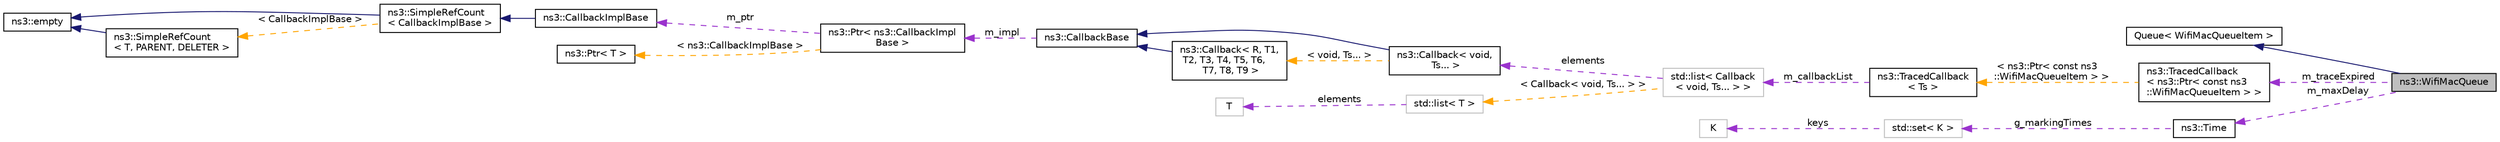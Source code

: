 digraph "ns3::WifiMacQueue"
{
 // LATEX_PDF_SIZE
  edge [fontname="Helvetica",fontsize="10",labelfontname="Helvetica",labelfontsize="10"];
  node [fontname="Helvetica",fontsize="10",shape=record];
  rankdir="LR";
  Node1 [label="ns3::WifiMacQueue",height=0.2,width=0.4,color="black", fillcolor="grey75", style="filled", fontcolor="black",tooltip="This queue implements the timeout procedure described in (Section 9.19.2.6 \"Retransmit procedures\" pa..."];
  Node2 -> Node1 [dir="back",color="midnightblue",fontsize="10",style="solid",fontname="Helvetica"];
  Node2 [label="Queue\< WifiMacQueueItem \>",height=0.2,width=0.4,color="black", fillcolor="white", style="filled",URL="$classns3_1_1_queue_3_01_wifi_mac_queue_item_01_4.html",tooltip="Introspection did not find any typical Config paths."];
  Node3 -> Node1 [dir="back",color="darkorchid3",fontsize="10",style="dashed",label=" m_traceExpired" ,fontname="Helvetica"];
  Node3 [label="ns3::TracedCallback\l\< ns3::Ptr\< const ns3\l::WifiMacQueueItem \> \>",height=0.2,width=0.4,color="black", fillcolor="white", style="filled",URL="$classns3_1_1_traced_callback.html",tooltip=" "];
  Node4 -> Node3 [dir="back",color="orange",fontsize="10",style="dashed",label=" \< ns3::Ptr\< const ns3\l::WifiMacQueueItem \> \>" ,fontname="Helvetica"];
  Node4 [label="ns3::TracedCallback\l\< Ts \>",height=0.2,width=0.4,color="black", fillcolor="white", style="filled",URL="$classns3_1_1_traced_callback.html",tooltip="Forward calls to a chain of Callback."];
  Node5 -> Node4 [dir="back",color="darkorchid3",fontsize="10",style="dashed",label=" m_callbackList" ,fontname="Helvetica"];
  Node5 [label="std::list\< Callback\l\< void, Ts... \> \>",height=0.2,width=0.4,color="grey75", fillcolor="white", style="filled",tooltip=" "];
  Node6 -> Node5 [dir="back",color="darkorchid3",fontsize="10",style="dashed",label=" elements" ,fontname="Helvetica"];
  Node6 [label="ns3::Callback\< void,\l Ts... \>",height=0.2,width=0.4,color="black", fillcolor="white", style="filled",URL="$classns3_1_1_callback.html",tooltip=" "];
  Node7 -> Node6 [dir="back",color="midnightblue",fontsize="10",style="solid",fontname="Helvetica"];
  Node7 [label="ns3::CallbackBase",height=0.2,width=0.4,color="black", fillcolor="white", style="filled",URL="$classns3_1_1_callback_base.html",tooltip="Base class for Callback class."];
  Node8 -> Node7 [dir="back",color="darkorchid3",fontsize="10",style="dashed",label=" m_impl" ,fontname="Helvetica"];
  Node8 [label="ns3::Ptr\< ns3::CallbackImpl\lBase \>",height=0.2,width=0.4,color="black", fillcolor="white", style="filled",URL="$classns3_1_1_ptr.html",tooltip=" "];
  Node9 -> Node8 [dir="back",color="darkorchid3",fontsize="10",style="dashed",label=" m_ptr" ,fontname="Helvetica"];
  Node9 [label="ns3::CallbackImplBase",height=0.2,width=0.4,color="black", fillcolor="white", style="filled",URL="$classns3_1_1_callback_impl_base.html",tooltip="Abstract base class for CallbackImpl Provides reference counting and equality test."];
  Node10 -> Node9 [dir="back",color="midnightblue",fontsize="10",style="solid",fontname="Helvetica"];
  Node10 [label="ns3::SimpleRefCount\l\< CallbackImplBase \>",height=0.2,width=0.4,color="black", fillcolor="white", style="filled",URL="$classns3_1_1_simple_ref_count.html",tooltip=" "];
  Node11 -> Node10 [dir="back",color="midnightblue",fontsize="10",style="solid",fontname="Helvetica"];
  Node11 [label="ns3::empty",height=0.2,width=0.4,color="black", fillcolor="white", style="filled",URL="$classns3_1_1empty.html",tooltip="make Callback use a separate empty type"];
  Node12 -> Node10 [dir="back",color="orange",fontsize="10",style="dashed",label=" \< CallbackImplBase \>" ,fontname="Helvetica"];
  Node12 [label="ns3::SimpleRefCount\l\< T, PARENT, DELETER \>",height=0.2,width=0.4,color="black", fillcolor="white", style="filled",URL="$classns3_1_1_simple_ref_count.html",tooltip="A template-based reference counting class."];
  Node11 -> Node12 [dir="back",color="midnightblue",fontsize="10",style="solid",fontname="Helvetica"];
  Node13 -> Node8 [dir="back",color="orange",fontsize="10",style="dashed",label=" \< ns3::CallbackImplBase \>" ,fontname="Helvetica"];
  Node13 [label="ns3::Ptr\< T \>",height=0.2,width=0.4,color="black", fillcolor="white", style="filled",URL="$classns3_1_1_ptr.html",tooltip="Smart pointer class similar to boost::intrusive_ptr."];
  Node14 -> Node6 [dir="back",color="orange",fontsize="10",style="dashed",label=" \< void, Ts... \>" ,fontname="Helvetica"];
  Node14 [label="ns3::Callback\< R, T1,\l T2, T3, T4, T5, T6,\l T7, T8, T9 \>",height=0.2,width=0.4,color="black", fillcolor="white", style="filled",URL="$classns3_1_1_callback.html",tooltip="Callback template class."];
  Node7 -> Node14 [dir="back",color="midnightblue",fontsize="10",style="solid",fontname="Helvetica"];
  Node15 -> Node5 [dir="back",color="orange",fontsize="10",style="dashed",label=" \< Callback\< void, Ts... \> \>" ,fontname="Helvetica"];
  Node15 [label="std::list\< T \>",height=0.2,width=0.4,color="grey75", fillcolor="white", style="filled",tooltip=" "];
  Node16 -> Node15 [dir="back",color="darkorchid3",fontsize="10",style="dashed",label=" elements" ,fontname="Helvetica"];
  Node16 [label="T",height=0.2,width=0.4,color="grey75", fillcolor="white", style="filled",tooltip=" "];
  Node17 -> Node1 [dir="back",color="darkorchid3",fontsize="10",style="dashed",label=" m_maxDelay" ,fontname="Helvetica"];
  Node17 [label="ns3::Time",height=0.2,width=0.4,color="black", fillcolor="white", style="filled",URL="$classns3_1_1_time.html",tooltip="Simulation virtual time values and global simulation resolution."];
  Node18 -> Node17 [dir="back",color="darkorchid3",fontsize="10",style="dashed",label=" g_markingTimes" ,fontname="Helvetica"];
  Node18 [label="std::set\< K \>",height=0.2,width=0.4,color="grey75", fillcolor="white", style="filled",tooltip=" "];
  Node19 -> Node18 [dir="back",color="darkorchid3",fontsize="10",style="dashed",label=" keys" ,fontname="Helvetica"];
  Node19 [label="K",height=0.2,width=0.4,color="grey75", fillcolor="white", style="filled",tooltip=" "];
}
